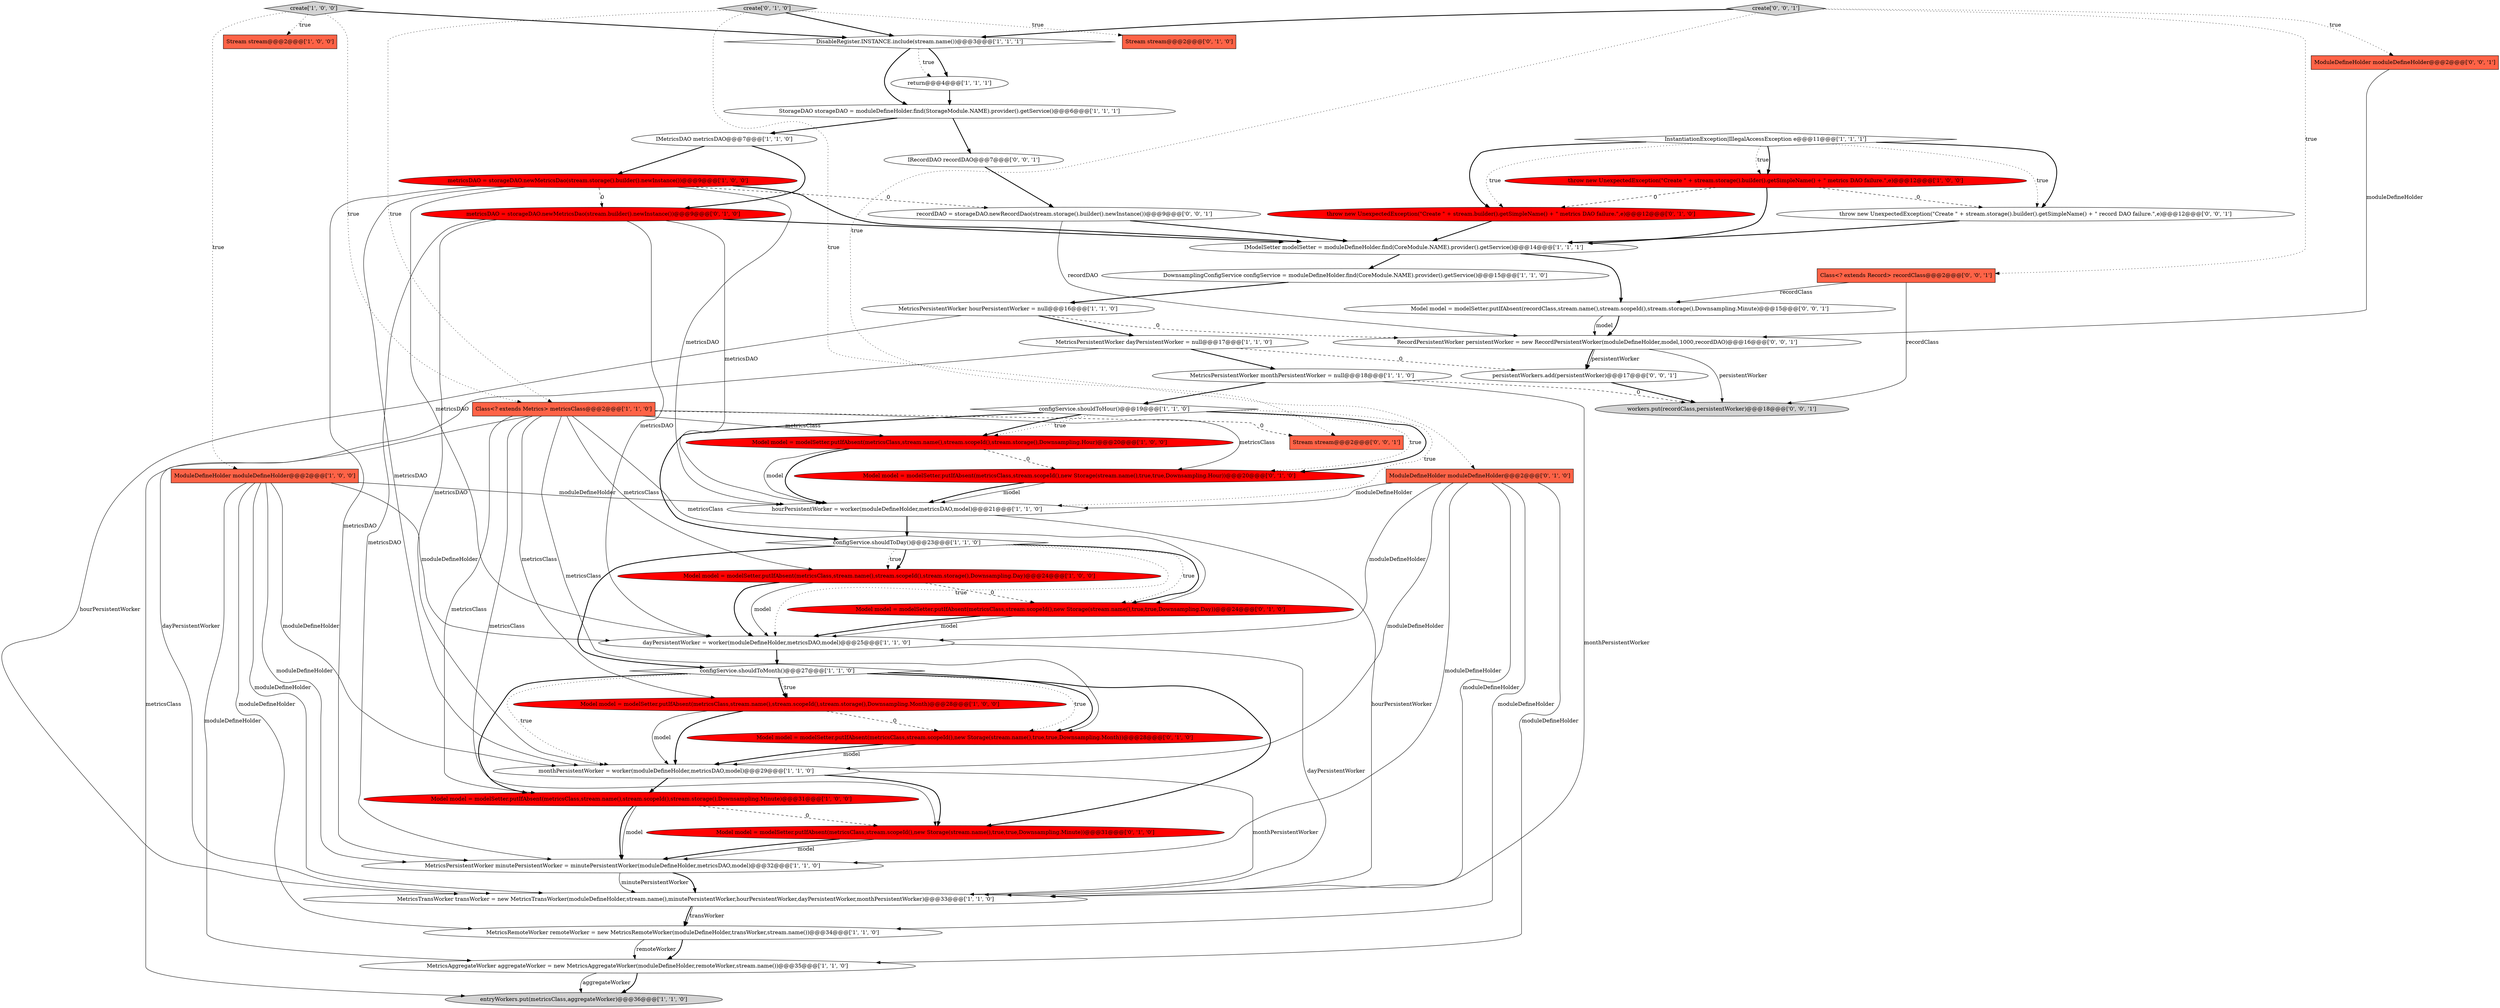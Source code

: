 digraph {
0 [style = filled, label = "create['1', '0', '0']", fillcolor = lightgray, shape = diamond image = "AAA0AAABBB1BBB"];
24 [style = filled, label = "StorageDAO storageDAO = moduleDefineHolder.find(StorageModule.NAME).provider().getService()@@@6@@@['1', '1', '1']", fillcolor = white, shape = ellipse image = "AAA0AAABBB1BBB"];
39 [style = filled, label = "throw new UnexpectedException(\"Create \" + stream.builder().getSimpleName() + \" metrics DAO failure.\",e)@@@12@@@['0', '1', '0']", fillcolor = red, shape = ellipse image = "AAA1AAABBB2BBB"];
36 [style = filled, label = "Model model = modelSetter.putIfAbsent(metricsClass,stream.scopeId(),new Storage(stream.name(),true,true,Downsampling.Minute))@@@31@@@['0', '1', '0']", fillcolor = red, shape = ellipse image = "AAA1AAABBB2BBB"];
47 [style = filled, label = "Stream stream@@@2@@@['0', '0', '1']", fillcolor = tomato, shape = box image = "AAA0AAABBB3BBB"];
18 [style = filled, label = "DownsamplingConfigService configService = moduleDefineHolder.find(CoreModule.NAME).provider().getService()@@@15@@@['1', '1', '0']", fillcolor = white, shape = ellipse image = "AAA0AAABBB1BBB"];
28 [style = filled, label = "metricsDAO = storageDAO.newMetricsDao(stream.storage().builder().newInstance())@@@9@@@['1', '0', '0']", fillcolor = red, shape = ellipse image = "AAA1AAABBB1BBB"];
23 [style = filled, label = "DisableRegister.INSTANCE.include(stream.name())@@@3@@@['1', '1', '1']", fillcolor = white, shape = diamond image = "AAA0AAABBB1BBB"];
5 [style = filled, label = "MetricsRemoteWorker remoteWorker = new MetricsRemoteWorker(moduleDefineHolder,transWorker,stream.name())@@@34@@@['1', '1', '0']", fillcolor = white, shape = ellipse image = "AAA0AAABBB1BBB"];
50 [style = filled, label = "persistentWorkers.add(persistentWorker)@@@17@@@['0', '0', '1']", fillcolor = white, shape = ellipse image = "AAA0AAABBB3BBB"];
38 [style = filled, label = "Model model = modelSetter.putIfAbsent(metricsClass,stream.scopeId(),new Storage(stream.name(),true,true,Downsampling.Day))@@@24@@@['0', '1', '0']", fillcolor = red, shape = ellipse image = "AAA1AAABBB2BBB"];
42 [style = filled, label = "workers.put(recordClass,persistentWorker)@@@18@@@['0', '0', '1']", fillcolor = lightgray, shape = ellipse image = "AAA0AAABBB3BBB"];
6 [style = filled, label = "Model model = modelSetter.putIfAbsent(metricsClass,stream.name(),stream.scopeId(),stream.storage(),Downsampling.Hour)@@@20@@@['1', '0', '0']", fillcolor = red, shape = ellipse image = "AAA1AAABBB1BBB"];
11 [style = filled, label = "hourPersistentWorker = worker(moduleDefineHolder,metricsDAO,model)@@@21@@@['1', '1', '0']", fillcolor = white, shape = ellipse image = "AAA0AAABBB1BBB"];
15 [style = filled, label = "IMetricsDAO metricsDAO@@@7@@@['1', '1', '0']", fillcolor = white, shape = ellipse image = "AAA0AAABBB1BBB"];
12 [style = filled, label = "IModelSetter modelSetter = moduleDefineHolder.find(CoreModule.NAME).provider().getService()@@@14@@@['1', '1', '1']", fillcolor = white, shape = ellipse image = "AAA0AAABBB1BBB"];
35 [style = filled, label = "Model model = modelSetter.putIfAbsent(metricsClass,stream.scopeId(),new Storage(stream.name(),true,true,Downsampling.Hour))@@@20@@@['0', '1', '0']", fillcolor = red, shape = ellipse image = "AAA1AAABBB2BBB"];
27 [style = filled, label = "configService.shouldToHour()@@@19@@@['1', '1', '0']", fillcolor = white, shape = diamond image = "AAA0AAABBB1BBB"];
16 [style = filled, label = "configService.shouldToDay()@@@23@@@['1', '1', '0']", fillcolor = white, shape = diamond image = "AAA0AAABBB1BBB"];
1 [style = filled, label = "ModuleDefineHolder moduleDefineHolder@@@2@@@['1', '0', '0']", fillcolor = tomato, shape = box image = "AAA0AAABBB1BBB"];
26 [style = filled, label = "MetricsPersistentWorker monthPersistentWorker = null@@@18@@@['1', '1', '0']", fillcolor = white, shape = ellipse image = "AAA0AAABBB1BBB"];
37 [style = filled, label = "Model model = modelSetter.putIfAbsent(metricsClass,stream.scopeId(),new Storage(stream.name(),true,true,Downsampling.Month))@@@28@@@['0', '1', '0']", fillcolor = red, shape = ellipse image = "AAA1AAABBB2BBB"];
9 [style = filled, label = "configService.shouldToMonth()@@@27@@@['1', '1', '0']", fillcolor = white, shape = diamond image = "AAA0AAABBB1BBB"];
43 [style = filled, label = "create['0', '0', '1']", fillcolor = lightgray, shape = diamond image = "AAA0AAABBB3BBB"];
45 [style = filled, label = "RecordPersistentWorker persistentWorker = new RecordPersistentWorker(moduleDefineHolder,model,1000,recordDAO)@@@16@@@['0', '0', '1']", fillcolor = white, shape = ellipse image = "AAA0AAABBB3BBB"];
14 [style = filled, label = "MetricsPersistentWorker dayPersistentWorker = null@@@17@@@['1', '1', '0']", fillcolor = white, shape = ellipse image = "AAA0AAABBB1BBB"];
20 [style = filled, label = "MetricsAggregateWorker aggregateWorker = new MetricsAggregateWorker(moduleDefineHolder,remoteWorker,stream.name())@@@35@@@['1', '1', '0']", fillcolor = white, shape = ellipse image = "AAA0AAABBB1BBB"];
19 [style = filled, label = "monthPersistentWorker = worker(moduleDefineHolder,metricsDAO,model)@@@29@@@['1', '1', '0']", fillcolor = white, shape = ellipse image = "AAA0AAABBB1BBB"];
2 [style = filled, label = "throw new UnexpectedException(\"Create \" + stream.storage().builder().getSimpleName() + \" metrics DAO failure.\",e)@@@12@@@['1', '0', '0']", fillcolor = red, shape = ellipse image = "AAA1AAABBB1BBB"];
41 [style = filled, label = "Model model = modelSetter.putIfAbsent(recordClass,stream.name(),stream.scopeId(),stream.storage(),Downsampling.Minute)@@@15@@@['0', '0', '1']", fillcolor = white, shape = ellipse image = "AAA0AAABBB3BBB"];
44 [style = filled, label = "throw new UnexpectedException(\"Create \" + stream.storage().builder().getSimpleName() + \" record DAO failure.\",e)@@@12@@@['0', '0', '1']", fillcolor = white, shape = ellipse image = "AAA0AAABBB3BBB"];
46 [style = filled, label = "Class<? extends Record> recordClass@@@2@@@['0', '0', '1']", fillcolor = tomato, shape = box image = "AAA0AAABBB3BBB"];
40 [style = filled, label = "ModuleDefineHolder moduleDefineHolder@@@2@@@['0', '0', '1']", fillcolor = tomato, shape = box image = "AAA0AAABBB3BBB"];
48 [style = filled, label = "IRecordDAO recordDAO@@@7@@@['0', '0', '1']", fillcolor = white, shape = ellipse image = "AAA0AAABBB3BBB"];
13 [style = filled, label = "MetricsPersistentWorker hourPersistentWorker = null@@@16@@@['1', '1', '0']", fillcolor = white, shape = ellipse image = "AAA0AAABBB1BBB"];
49 [style = filled, label = "recordDAO = storageDAO.newRecordDao(stream.storage().builder().newInstance())@@@9@@@['0', '0', '1']", fillcolor = white, shape = ellipse image = "AAA0AAABBB3BBB"];
29 [style = filled, label = "dayPersistentWorker = worker(moduleDefineHolder,metricsDAO,model)@@@25@@@['1', '1', '0']", fillcolor = white, shape = ellipse image = "AAA0AAABBB1BBB"];
17 [style = filled, label = "entryWorkers.put(metricsClass,aggregateWorker)@@@36@@@['1', '1', '0']", fillcolor = lightgray, shape = ellipse image = "AAA0AAABBB1BBB"];
21 [style = filled, label = "Stream stream@@@2@@@['1', '0', '0']", fillcolor = tomato, shape = box image = "AAA0AAABBB1BBB"];
30 [style = filled, label = "Model model = modelSetter.putIfAbsent(metricsClass,stream.name(),stream.scopeId(),stream.storage(),Downsampling.Minute)@@@31@@@['1', '0', '0']", fillcolor = red, shape = ellipse image = "AAA1AAABBB1BBB"];
31 [style = filled, label = "Stream stream@@@2@@@['0', '1', '0']", fillcolor = tomato, shape = box image = "AAA0AAABBB2BBB"];
7 [style = filled, label = "Model model = modelSetter.putIfAbsent(metricsClass,stream.name(),stream.scopeId(),stream.storage(),Downsampling.Month)@@@28@@@['1', '0', '0']", fillcolor = red, shape = ellipse image = "AAA1AAABBB1BBB"];
34 [style = filled, label = "create['0', '1', '0']", fillcolor = lightgray, shape = diamond image = "AAA0AAABBB2BBB"];
3 [style = filled, label = "MetricsPersistentWorker minutePersistentWorker = minutePersistentWorker(moduleDefineHolder,metricsDAO,model)@@@32@@@['1', '1', '0']", fillcolor = white, shape = ellipse image = "AAA0AAABBB1BBB"];
33 [style = filled, label = "ModuleDefineHolder moduleDefineHolder@@@2@@@['0', '1', '0']", fillcolor = tomato, shape = box image = "AAA0AAABBB2BBB"];
25 [style = filled, label = "Model model = modelSetter.putIfAbsent(metricsClass,stream.name(),stream.scopeId(),stream.storage(),Downsampling.Day)@@@24@@@['1', '0', '0']", fillcolor = red, shape = ellipse image = "AAA1AAABBB1BBB"];
4 [style = filled, label = "MetricsTransWorker transWorker = new MetricsTransWorker(moduleDefineHolder,stream.name(),minutePersistentWorker,hourPersistentWorker,dayPersistentWorker,monthPersistentWorker)@@@33@@@['1', '1', '0']", fillcolor = white, shape = ellipse image = "AAA0AAABBB1BBB"];
32 [style = filled, label = "metricsDAO = storageDAO.newMetricsDao(stream.builder().newInstance())@@@9@@@['0', '1', '0']", fillcolor = red, shape = ellipse image = "AAA1AAABBB2BBB"];
10 [style = filled, label = "return@@@4@@@['1', '1', '1']", fillcolor = white, shape = ellipse image = "AAA0AAABBB1BBB"];
22 [style = filled, label = "Class<? extends Metrics> metricsClass@@@2@@@['1', '1', '0']", fillcolor = tomato, shape = box image = "AAA0AAABBB1BBB"];
8 [style = filled, label = "InstantiationException|IllegalAccessException e@@@11@@@['1', '1', '1']", fillcolor = white, shape = diamond image = "AAA0AAABBB1BBB"];
33->29 [style = solid, label="moduleDefineHolder"];
28->3 [style = solid, label="metricsDAO"];
5->20 [style = bold, label=""];
1->19 [style = solid, label="moduleDefineHolder"];
32->12 [style = bold, label=""];
10->24 [style = bold, label=""];
49->45 [style = solid, label="recordDAO"];
9->37 [style = dotted, label="true"];
19->36 [style = bold, label=""];
25->29 [style = bold, label=""];
9->7 [style = bold, label=""];
8->44 [style = bold, label=""];
32->29 [style = solid, label="metricsDAO"];
3->4 [style = bold, label=""];
43->23 [style = bold, label=""];
9->37 [style = bold, label=""];
6->35 [style = dashed, label="0"];
22->7 [style = solid, label="metricsClass"];
13->45 [style = dashed, label="0"];
22->37 [style = solid, label="metricsClass"];
1->4 [style = solid, label="moduleDefineHolder"];
25->29 [style = solid, label="model"];
22->36 [style = solid, label="metricsClass"];
0->21 [style = dotted, label="true"];
6->11 [style = bold, label=""];
12->18 [style = bold, label=""];
43->46 [style = dotted, label="true"];
41->45 [style = bold, label=""];
16->38 [style = dotted, label="true"];
32->3 [style = solid, label="metricsDAO"];
8->39 [style = bold, label=""];
27->35 [style = dotted, label="true"];
13->14 [style = bold, label=""];
40->45 [style = solid, label="moduleDefineHolder"];
16->9 [style = bold, label=""];
11->16 [style = bold, label=""];
38->29 [style = solid, label="model"];
49->12 [style = bold, label=""];
48->49 [style = bold, label=""];
37->19 [style = solid, label="model"];
28->19 [style = solid, label="metricsDAO"];
7->19 [style = solid, label="model"];
33->4 [style = solid, label="moduleDefineHolder"];
33->5 [style = solid, label="moduleDefineHolder"];
28->29 [style = solid, label="metricsDAO"];
27->16 [style = bold, label=""];
30->36 [style = dashed, label="0"];
44->12 [style = bold, label=""];
12->41 [style = bold, label=""];
46->42 [style = solid, label="recordClass"];
34->22 [style = dotted, label="true"];
26->27 [style = bold, label=""];
34->31 [style = dotted, label="true"];
28->11 [style = solid, label="metricsDAO"];
0->23 [style = bold, label=""];
1->29 [style = solid, label="moduleDefineHolder"];
22->38 [style = solid, label="metricsClass"];
2->39 [style = dashed, label="0"];
39->12 [style = bold, label=""];
23->10 [style = bold, label=""];
1->11 [style = solid, label="moduleDefineHolder"];
22->25 [style = solid, label="metricsClass"];
43->47 [style = dotted, label="true"];
5->20 [style = solid, label="remoteWorker"];
16->25 [style = dotted, label="true"];
45->50 [style = solid, label="persistentWorker"];
30->3 [style = solid, label="model"];
32->19 [style = solid, label="metricsDAO"];
46->41 [style = solid, label="recordClass"];
22->6 [style = solid, label="metricsClass"];
8->2 [style = dotted, label="true"];
8->39 [style = dotted, label="true"];
33->3 [style = solid, label="moduleDefineHolder"];
26->4 [style = solid, label="monthPersistentWorker"];
13->4 [style = solid, label="hourPersistentWorker"];
28->12 [style = bold, label=""];
28->49 [style = dashed, label="0"];
22->17 [style = solid, label="metricsClass"];
1->3 [style = solid, label="moduleDefineHolder"];
27->35 [style = bold, label=""];
23->10 [style = dotted, label="true"];
9->19 [style = dotted, label="true"];
29->4 [style = solid, label="dayPersistentWorker"];
25->38 [style = dashed, label="0"];
8->2 [style = bold, label=""];
15->28 [style = bold, label=""];
30->3 [style = bold, label=""];
50->42 [style = bold, label=""];
34->33 [style = dotted, label="true"];
43->40 [style = dotted, label="true"];
34->23 [style = bold, label=""];
4->5 [style = solid, label="transWorker"];
11->4 [style = solid, label="hourPersistentWorker"];
22->35 [style = solid, label="metricsClass"];
9->7 [style = dotted, label="true"];
16->29 [style = dotted, label="true"];
7->19 [style = bold, label=""];
4->5 [style = bold, label=""];
14->50 [style = dashed, label="0"];
28->32 [style = dashed, label="0"];
0->1 [style = dotted, label="true"];
24->15 [style = bold, label=""];
9->36 [style = bold, label=""];
33->11 [style = solid, label="moduleDefineHolder"];
22->47 [style = dashed, label="0"];
35->11 [style = solid, label="model"];
20->17 [style = bold, label=""];
38->29 [style = bold, label=""];
29->9 [style = bold, label=""];
33->19 [style = solid, label="moduleDefineHolder"];
16->25 [style = bold, label=""];
41->45 [style = solid, label="model"];
1->20 [style = solid, label="moduleDefineHolder"];
8->44 [style = dotted, label="true"];
9->30 [style = bold, label=""];
36->3 [style = solid, label="model"];
22->30 [style = solid, label="metricsClass"];
27->6 [style = bold, label=""];
2->12 [style = bold, label=""];
27->11 [style = dotted, label="true"];
0->22 [style = dotted, label="true"];
33->20 [style = solid, label="moduleDefineHolder"];
14->26 [style = bold, label=""];
45->42 [style = solid, label="persistentWorker"];
23->24 [style = bold, label=""];
3->4 [style = solid, label="minutePersistentWorker"];
45->50 [style = bold, label=""];
6->11 [style = solid, label="model"];
35->11 [style = bold, label=""];
32->11 [style = solid, label="metricsDAO"];
19->4 [style = solid, label="monthPersistentWorker"];
18->13 [style = bold, label=""];
1->5 [style = solid, label="moduleDefineHolder"];
14->4 [style = solid, label="dayPersistentWorker"];
7->37 [style = dashed, label="0"];
37->19 [style = bold, label=""];
27->6 [style = dotted, label="true"];
20->17 [style = solid, label="aggregateWorker"];
26->42 [style = dashed, label="0"];
15->32 [style = bold, label=""];
24->48 [style = bold, label=""];
16->38 [style = bold, label=""];
2->44 [style = dashed, label="0"];
19->30 [style = bold, label=""];
36->3 [style = bold, label=""];
}
